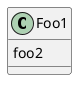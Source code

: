{
  "sha1": "3hafbzrilsuj9fd6q7jdhmp57kwb5t",
  "insertion": {
    "when": "2024-05-30T20:48:20.266Z",
    "user": "plantuml@gmail.com"
  }
}
@startuml
class Foo1 {
foo2
}
@enduml
